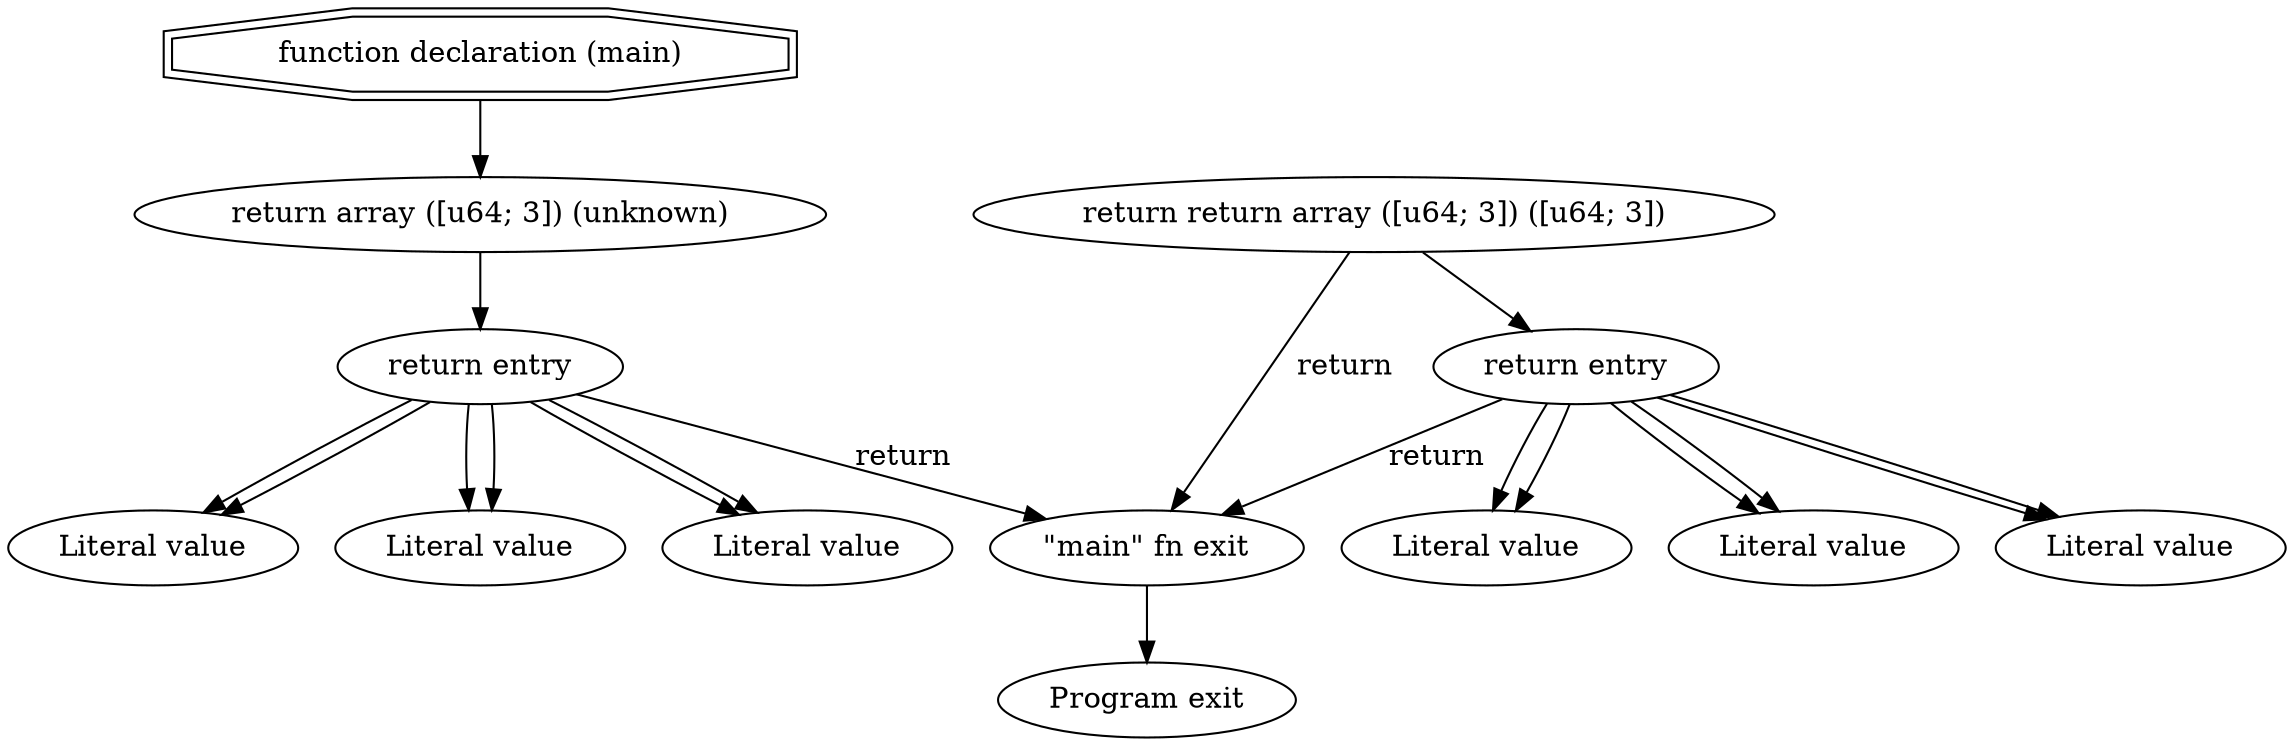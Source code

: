 digraph {
    0 [  label = "Program exit" ]
    1 [ shape=doubleoctagon label = "function declaration (main)" ]
    2 [  label = "\"main\" fn exit" ]
    3 [  label = "return array ([u64; 3]) (unknown)" ]
    4 [  label = "return entry" ]
    5 [  label = "Literal value" ]
    6 [  label = "Literal value" ]
    7 [  label = "Literal value" ]
    8 [  label = "return return array ([u64; 3]) ([u64; 3])" ]
    9 [  label = "return entry" ]
    10 [  label = "Literal value" ]
    11 [  label = "Literal value" ]
    12 [  label = "Literal value" ]
    1 -> 3 [ label = ""]
    3 -> 4 [ label = ""]
    4 -> 5 [ label = ""]
    4 -> 6 [ label = ""]
    4 -> 7 [ label = ""]
    4 -> 5 [ label = ""]
    4 -> 6 [ label = ""]
    4 -> 7 [ label = ""]
    4 -> 2 [ label = "return"]
    8 -> 9 [ label = ""]
    9 -> 10 [ label = ""]
    9 -> 11 [ label = ""]
    9 -> 12 [ label = ""]
    9 -> 10 [ label = ""]
    9 -> 11 [ label = ""]
    9 -> 12 [ label = ""]
    9 -> 2 [ label = "return"]
    8 -> 2 [ label = "return"]
    2 -> 0 [ label = ""]
}

